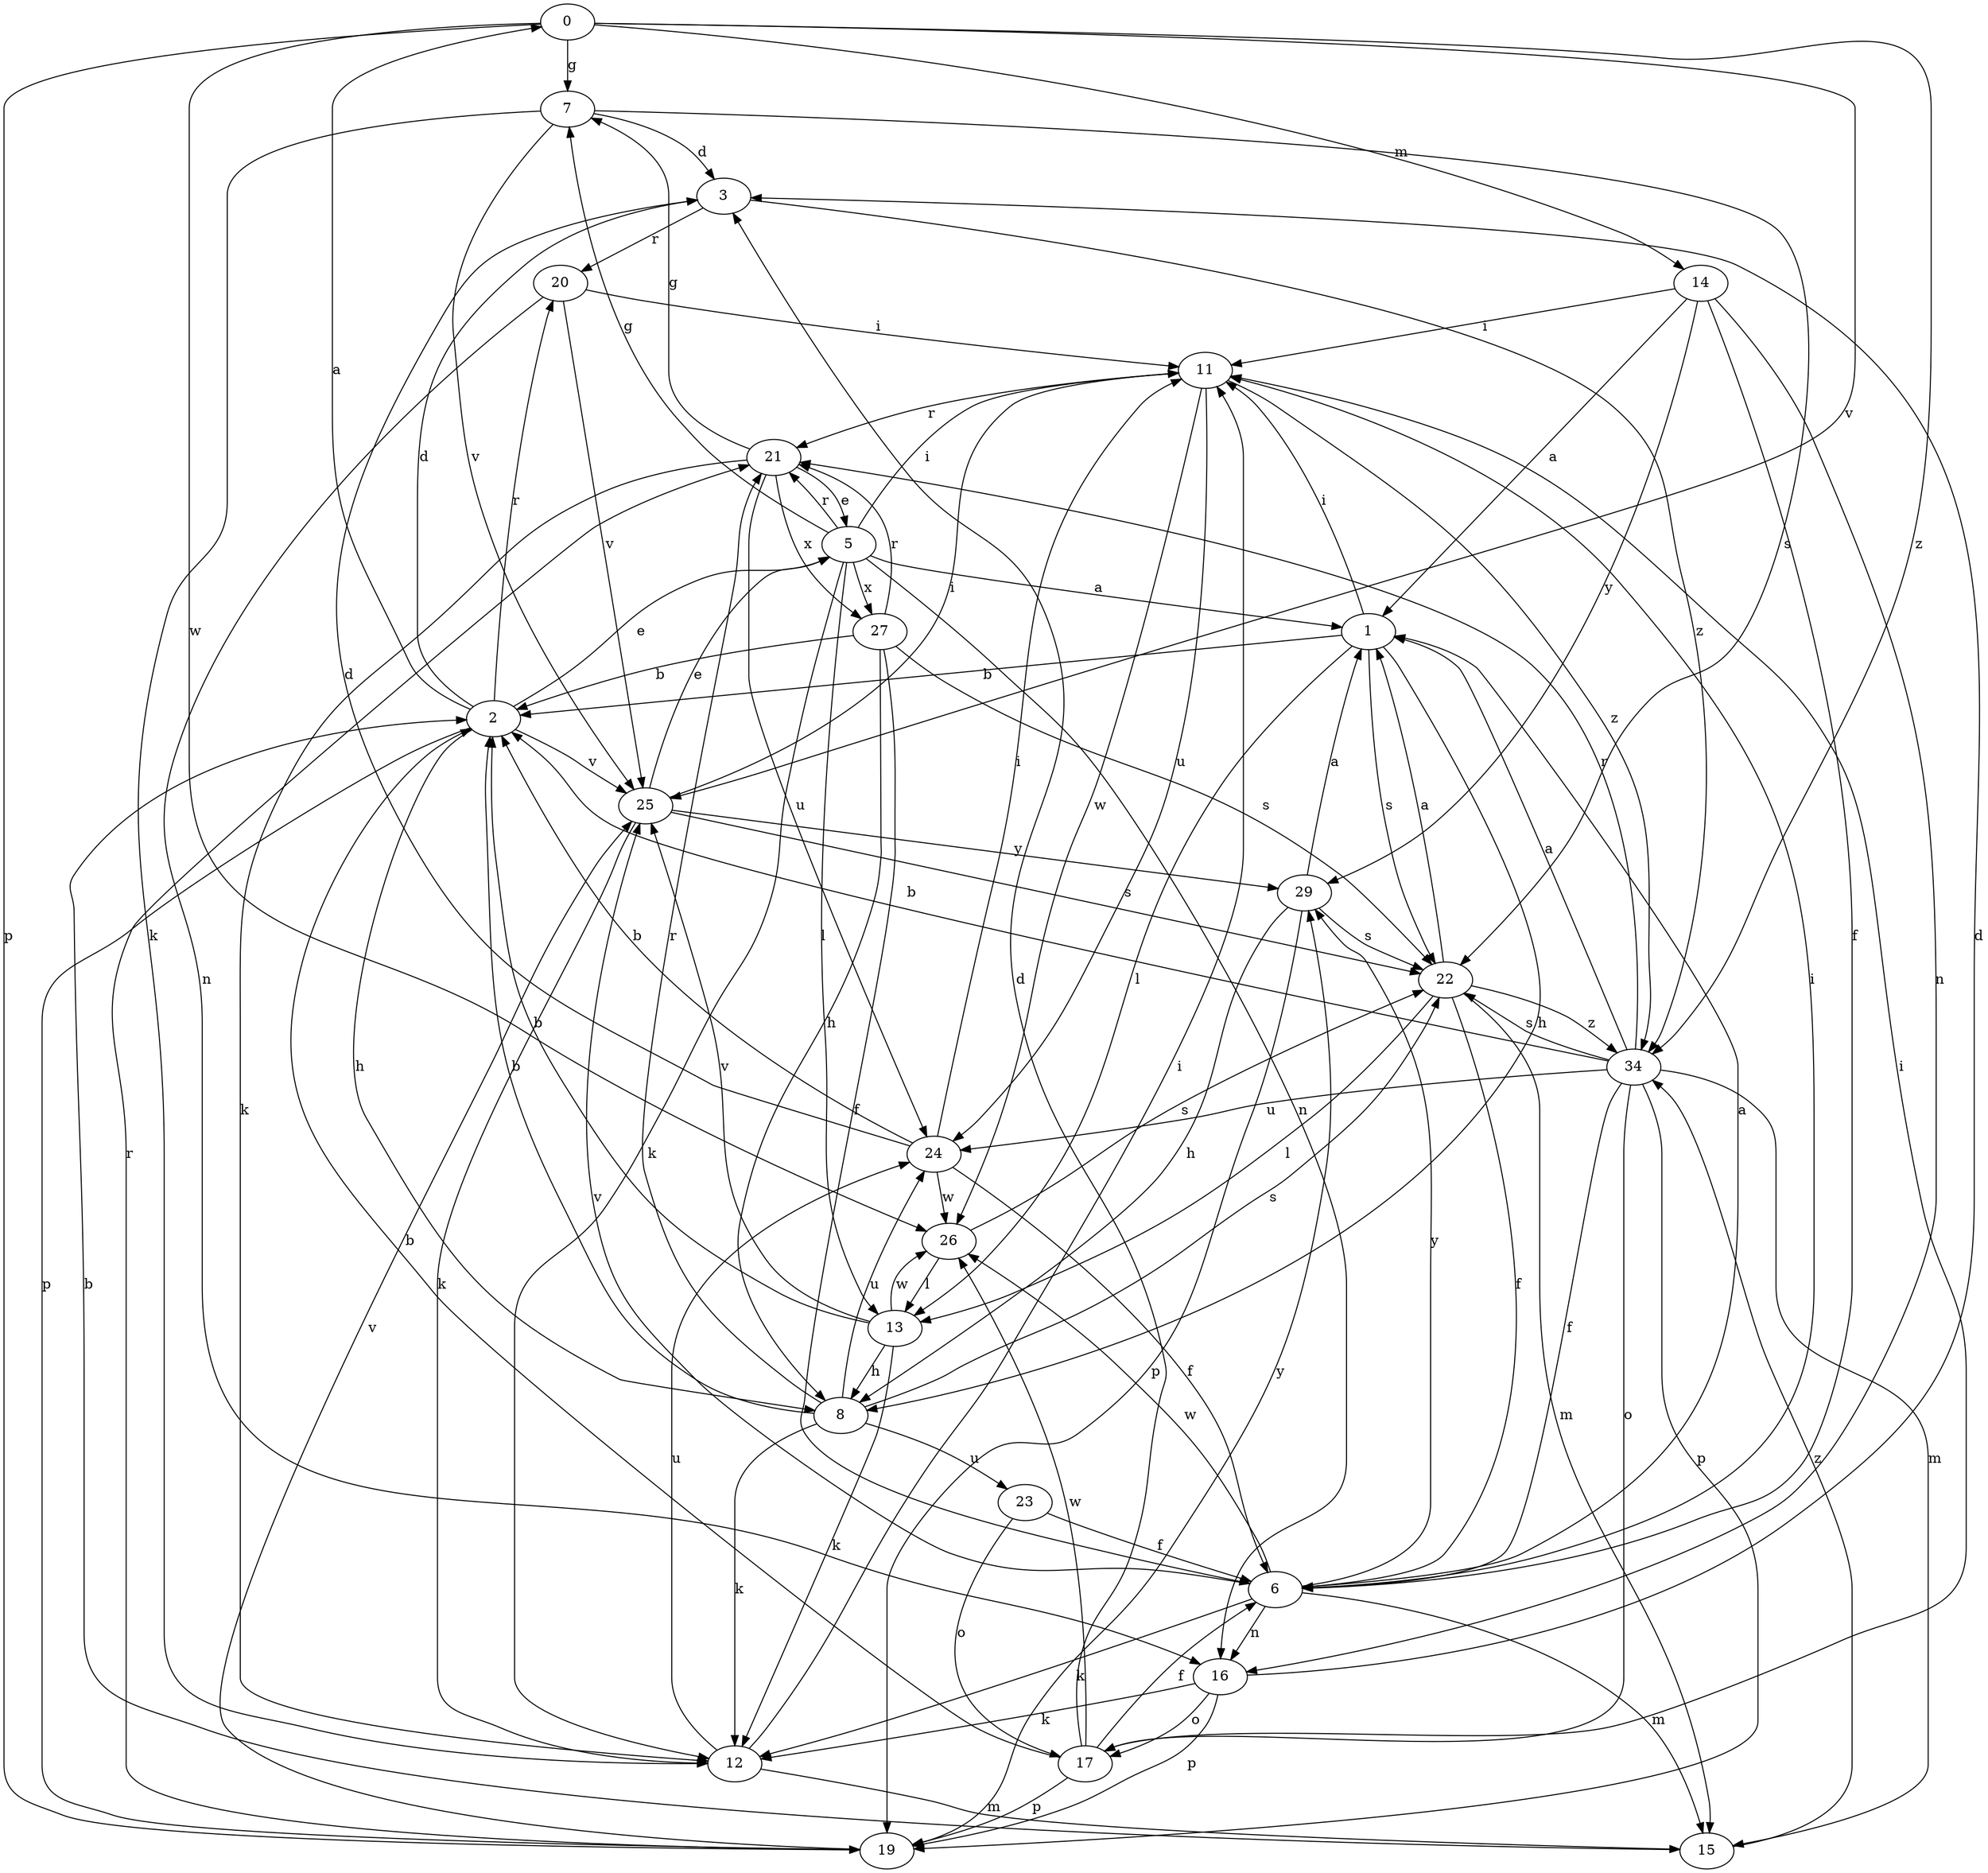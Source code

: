 strict digraph  {
0;
1;
2;
3;
5;
6;
7;
8;
11;
12;
13;
14;
15;
16;
17;
19;
20;
21;
22;
23;
24;
25;
26;
27;
29;
34;
0 -> 7  [label=g];
0 -> 14  [label=m];
0 -> 19  [label=p];
0 -> 25  [label=v];
0 -> 26  [label=w];
0 -> 34  [label=z];
1 -> 2  [label=b];
1 -> 8  [label=h];
1 -> 11  [label=i];
1 -> 13  [label=l];
1 -> 22  [label=s];
2 -> 0  [label=a];
2 -> 3  [label=d];
2 -> 5  [label=e];
2 -> 8  [label=h];
2 -> 19  [label=p];
2 -> 20  [label=r];
2 -> 25  [label=v];
3 -> 20  [label=r];
3 -> 34  [label=z];
5 -> 1  [label=a];
5 -> 7  [label=g];
5 -> 11  [label=i];
5 -> 12  [label=k];
5 -> 13  [label=l];
5 -> 16  [label=n];
5 -> 21  [label=r];
5 -> 27  [label=x];
6 -> 1  [label=a];
6 -> 11  [label=i];
6 -> 12  [label=k];
6 -> 15  [label=m];
6 -> 16  [label=n];
6 -> 25  [label=v];
6 -> 26  [label=w];
6 -> 29  [label=y];
7 -> 3  [label=d];
7 -> 12  [label=k];
7 -> 22  [label=s];
7 -> 25  [label=v];
8 -> 2  [label=b];
8 -> 12  [label=k];
8 -> 21  [label=r];
8 -> 22  [label=s];
8 -> 23  [label=u];
8 -> 24  [label=u];
11 -> 21  [label=r];
11 -> 24  [label=u];
11 -> 26  [label=w];
11 -> 34  [label=z];
12 -> 11  [label=i];
12 -> 15  [label=m];
12 -> 24  [label=u];
13 -> 2  [label=b];
13 -> 8  [label=h];
13 -> 12  [label=k];
13 -> 25  [label=v];
13 -> 26  [label=w];
14 -> 1  [label=a];
14 -> 6  [label=f];
14 -> 11  [label=i];
14 -> 16  [label=n];
14 -> 29  [label=y];
15 -> 2  [label=b];
15 -> 34  [label=z];
16 -> 3  [label=d];
16 -> 12  [label=k];
16 -> 17  [label=o];
16 -> 19  [label=p];
17 -> 2  [label=b];
17 -> 3  [label=d];
17 -> 6  [label=f];
17 -> 11  [label=i];
17 -> 19  [label=p];
17 -> 26  [label=w];
19 -> 21  [label=r];
19 -> 25  [label=v];
19 -> 29  [label=y];
20 -> 11  [label=i];
20 -> 16  [label=n];
20 -> 25  [label=v];
21 -> 5  [label=e];
21 -> 7  [label=g];
21 -> 12  [label=k];
21 -> 24  [label=u];
21 -> 27  [label=x];
22 -> 1  [label=a];
22 -> 6  [label=f];
22 -> 13  [label=l];
22 -> 15  [label=m];
22 -> 34  [label=z];
23 -> 6  [label=f];
23 -> 17  [label=o];
24 -> 2  [label=b];
24 -> 3  [label=d];
24 -> 6  [label=f];
24 -> 11  [label=i];
24 -> 26  [label=w];
25 -> 5  [label=e];
25 -> 11  [label=i];
25 -> 12  [label=k];
25 -> 22  [label=s];
25 -> 29  [label=y];
26 -> 13  [label=l];
26 -> 22  [label=s];
27 -> 2  [label=b];
27 -> 6  [label=f];
27 -> 8  [label=h];
27 -> 21  [label=r];
27 -> 22  [label=s];
29 -> 1  [label=a];
29 -> 8  [label=h];
29 -> 19  [label=p];
29 -> 22  [label=s];
34 -> 1  [label=a];
34 -> 2  [label=b];
34 -> 6  [label=f];
34 -> 15  [label=m];
34 -> 17  [label=o];
34 -> 19  [label=p];
34 -> 21  [label=r];
34 -> 22  [label=s];
34 -> 24  [label=u];
}
